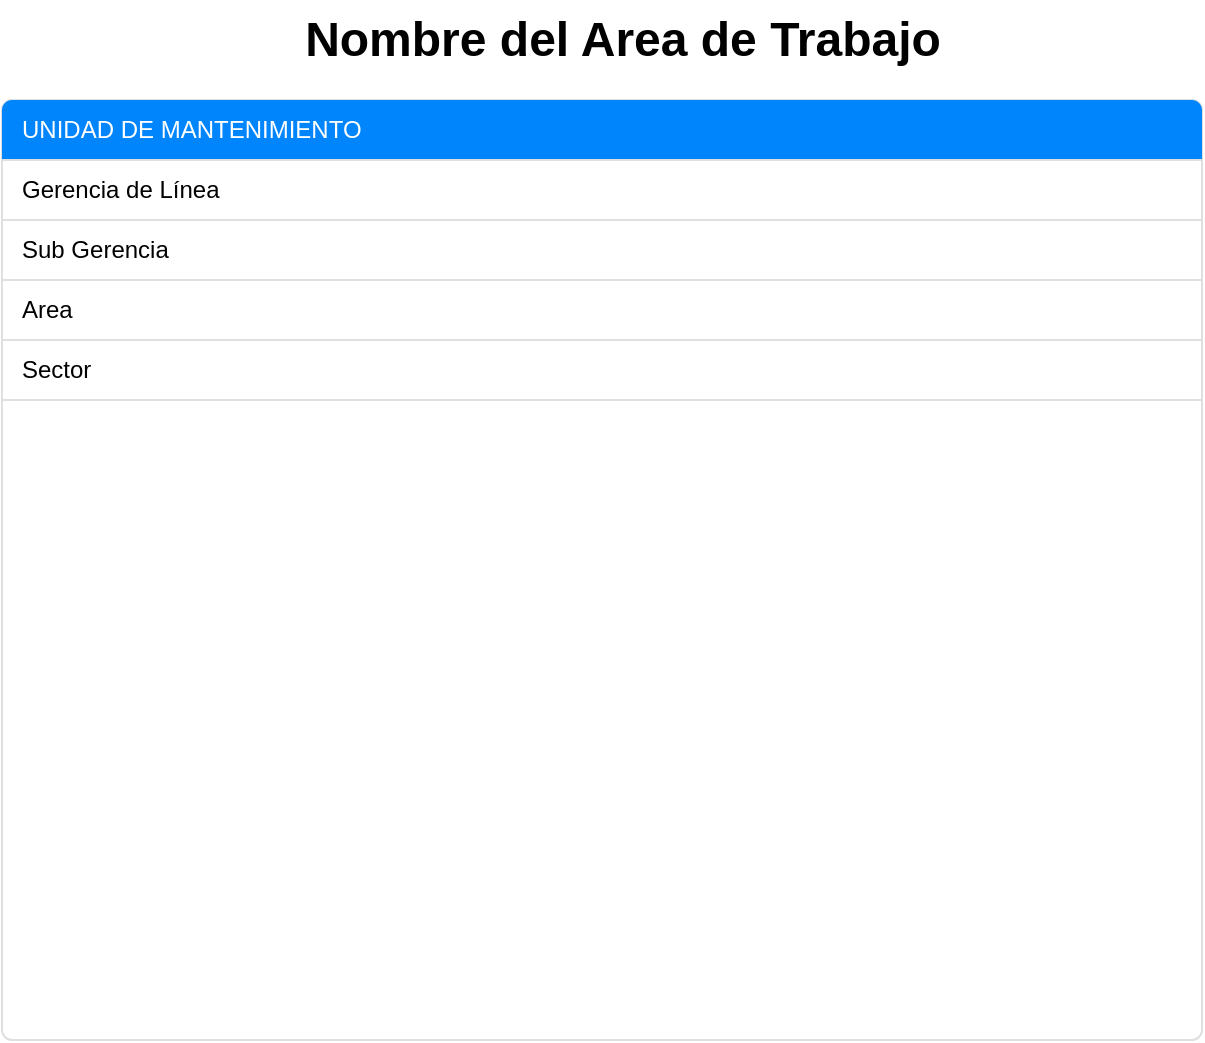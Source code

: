 <mxfile version="21.7.1" type="github">
  <diagram name="Page-1" id="jxYHNQWUZpeXCxnL6cAA">
    <mxGraphModel dx="2607" dy="1436" grid="1" gridSize="10" guides="1" tooltips="1" connect="1" arrows="1" fold="1" page="1" pageScale="1" pageWidth="827" pageHeight="1169" math="0" shadow="0">
      <root>
        <mxCell id="0" />
        <mxCell id="1" parent="0" />
        <mxCell id="h1B8o4tM0EarqVkMKWWN-3" value="" style="html=1;shadow=0;dashed=0;shape=mxgraph.bootstrap.rrect;rSize=5;strokeColor=#DFDFDF;html=1;whiteSpace=wrap;fillColor=#FFFFFF;fontColor=#000000;" vertex="1" parent="1">
          <mxGeometry x="90" y="120" width="600" height="470" as="geometry" />
        </mxCell>
        <mxCell id="h1B8o4tM0EarqVkMKWWN-4" value="UNIDAD DE MANTENIMIENTO" style="html=1;shadow=0;dashed=0;shape=mxgraph.bootstrap.topButton;rSize=5;strokeColor=none;fillColor=#0085FC;fontColor=#ffffff;perimeter=none;whiteSpace=wrap;resizeWidth=1;align=left;spacing=10;" vertex="1" parent="h1B8o4tM0EarqVkMKWWN-3">
          <mxGeometry width="600" height="30" relative="1" as="geometry" />
        </mxCell>
        <mxCell id="h1B8o4tM0EarqVkMKWWN-6" value="Gerencia de Línea" style="strokeColor=inherit;fillColor=inherit;gradientColor=inherit;fontColor=inherit;html=1;shadow=0;dashed=0;perimeter=none;whiteSpace=wrap;resizeWidth=1;align=left;spacing=10;" vertex="1" parent="h1B8o4tM0EarqVkMKWWN-3">
          <mxGeometry width="600" height="30" relative="1" as="geometry">
            <mxPoint y="30" as="offset" />
          </mxGeometry>
        </mxCell>
        <mxCell id="h1B8o4tM0EarqVkMKWWN-7" value="Sub Gerencia" style="strokeColor=inherit;fillColor=inherit;gradientColor=inherit;fontColor=inherit;html=1;shadow=0;dashed=0;perimeter=none;whiteSpace=wrap;resizeWidth=1;align=left;spacing=10;" vertex="1" parent="h1B8o4tM0EarqVkMKWWN-3">
          <mxGeometry width="600" height="30" relative="1" as="geometry">
            <mxPoint y="60" as="offset" />
          </mxGeometry>
        </mxCell>
        <mxCell id="h1B8o4tM0EarqVkMKWWN-15" value="Area&amp;nbsp;" style="strokeColor=inherit;fillColor=inherit;gradientColor=inherit;fontColor=inherit;html=1;shadow=0;dashed=0;perimeter=none;whiteSpace=wrap;resizeWidth=1;align=left;spacing=10;" vertex="1" parent="h1B8o4tM0EarqVkMKWWN-3">
          <mxGeometry y="90" width="600" height="30" as="geometry" />
        </mxCell>
        <mxCell id="h1B8o4tM0EarqVkMKWWN-16" value="Sector" style="strokeColor=inherit;fillColor=inherit;gradientColor=inherit;fontColor=inherit;html=1;shadow=0;dashed=0;perimeter=none;whiteSpace=wrap;resizeWidth=1;align=left;spacing=10;" vertex="1" parent="h1B8o4tM0EarqVkMKWWN-3">
          <mxGeometry y="120" width="600" height="30" as="geometry" />
        </mxCell>
        <mxCell id="h1B8o4tM0EarqVkMKWWN-10" value="Nombre del Area de Trabajo" style="text;strokeColor=none;fillColor=none;html=1;fontSize=24;fontStyle=1;verticalAlign=middle;align=center;" vertex="1" parent="1">
          <mxGeometry x="240" y="70" width="320" height="40" as="geometry" />
        </mxCell>
      </root>
    </mxGraphModel>
  </diagram>
</mxfile>
